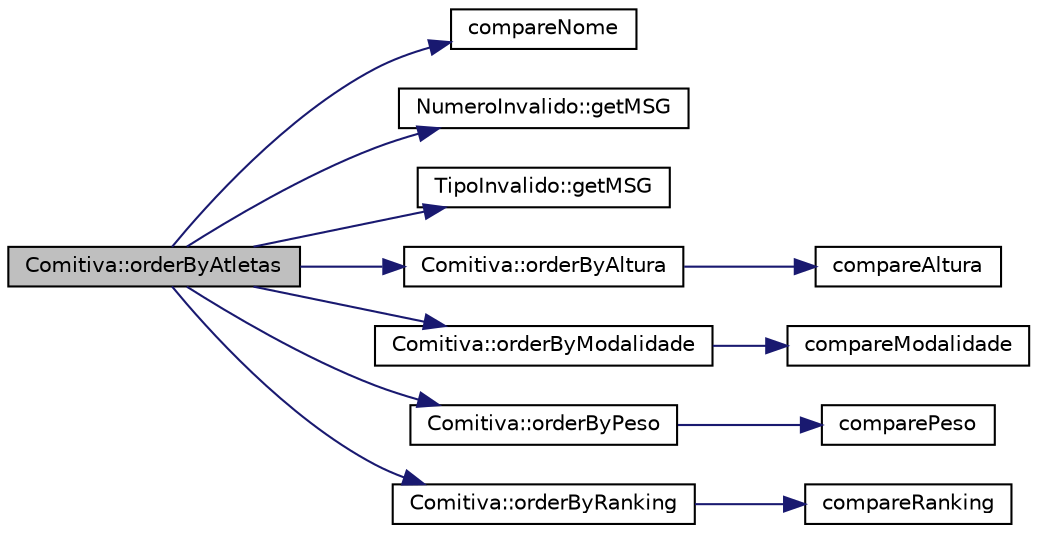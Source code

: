 digraph "Comitiva::orderByAtletas"
{
 // LATEX_PDF_SIZE
  edge [fontname="Helvetica",fontsize="10",labelfontname="Helvetica",labelfontsize="10"];
  node [fontname="Helvetica",fontsize="10",shape=record];
  rankdir="LR";
  Node1 [label="Comitiva::orderByAtletas",height=0.2,width=0.4,color="black", fillcolor="grey75", style="filled", fontcolor="black",tooltip="Menu para ordenação dos Atletas."];
  Node1 -> Node2 [color="midnightblue",fontsize="10",style="solid",fontname="Helvetica"];
  Node2 [label="compareNome",height=0.2,width=0.4,color="black", fillcolor="white", style="filled",URL="$_comitiva_8cpp.html#a68a53d6d990bb8c4319dba2b2a6a2451",tooltip=" "];
  Node1 -> Node3 [color="midnightblue",fontsize="10",style="solid",fontname="Helvetica"];
  Node3 [label="NumeroInvalido::getMSG",height=0.2,width=0.4,color="black", fillcolor="white", style="filled",URL="$class_numero_invalido.html#a5c448d3329c6ac238680652aeeaef4c7",tooltip="Esta função retorna a mensagem de erro de número inválido."];
  Node1 -> Node4 [color="midnightblue",fontsize="10",style="solid",fontname="Helvetica"];
  Node4 [label="TipoInvalido::getMSG",height=0.2,width=0.4,color="black", fillcolor="white", style="filled",URL="$class_tipo_invalido.html#a2ab2856e2ba29b748798c49216ce0242",tooltip="Esta função retorna a mensagem de erro de tipo inválido."];
  Node1 -> Node5 [color="midnightblue",fontsize="10",style="solid",fontname="Helvetica"];
  Node5 [label="Comitiva::orderByAltura",height=0.2,width=0.4,color="black", fillcolor="white", style="filled",URL="$class_comitiva.html#a3a7e9e008e2aa1ca832b1d1f73c2f856",tooltip="Mostra todos os elementos ordenados por altura de um vetor de atletas passado como argumento."];
  Node5 -> Node6 [color="midnightblue",fontsize="10",style="solid",fontname="Helvetica"];
  Node6 [label="compareAltura",height=0.2,width=0.4,color="black", fillcolor="white", style="filled",URL="$_comitiva_8cpp.html#a665ff9b788ffd484c8ef4e1adb54a443",tooltip=" "];
  Node1 -> Node7 [color="midnightblue",fontsize="10",style="solid",fontname="Helvetica"];
  Node7 [label="Comitiva::orderByModalidade",height=0.2,width=0.4,color="black", fillcolor="white", style="filled",URL="$class_comitiva.html#ab008f5a88bc2531de7aae758d70d300c",tooltip="Mostra todos os elementos ordenados por modalidade."];
  Node7 -> Node8 [color="midnightblue",fontsize="10",style="solid",fontname="Helvetica"];
  Node8 [label="compareModalidade",height=0.2,width=0.4,color="black", fillcolor="white", style="filled",URL="$_comitiva_8cpp.html#a52ac501b9356da8ea9139d903f9040c9",tooltip=" "];
  Node1 -> Node9 [color="midnightblue",fontsize="10",style="solid",fontname="Helvetica"];
  Node9 [label="Comitiva::orderByPeso",height=0.2,width=0.4,color="black", fillcolor="white", style="filled",URL="$class_comitiva.html#a495b0bdf39eb8e1316a48fb0f2b990fd",tooltip="Mostra todos os elementos ordenados por peso de um vetor de atletas passado como argumento."];
  Node9 -> Node10 [color="midnightblue",fontsize="10",style="solid",fontname="Helvetica"];
  Node10 [label="comparePeso",height=0.2,width=0.4,color="black", fillcolor="white", style="filled",URL="$_comitiva_8cpp.html#a77ba387cf64b5b05f956ca9ecf08cecf",tooltip=" "];
  Node1 -> Node11 [color="midnightblue",fontsize="10",style="solid",fontname="Helvetica"];
  Node11 [label="Comitiva::orderByRanking",height=0.2,width=0.4,color="black", fillcolor="white", style="filled",URL="$class_comitiva.html#a7343175e21baab7f3f3824deb5377cd8",tooltip="Mostra todos os elementos ordenados por ranking de um vetor de atletas passado como argumento."];
  Node11 -> Node12 [color="midnightblue",fontsize="10",style="solid",fontname="Helvetica"];
  Node12 [label="compareRanking",height=0.2,width=0.4,color="black", fillcolor="white", style="filled",URL="$_comitiva_8cpp.html#a0fba63c738019b2a216b19a752fac812",tooltip=" "];
}
